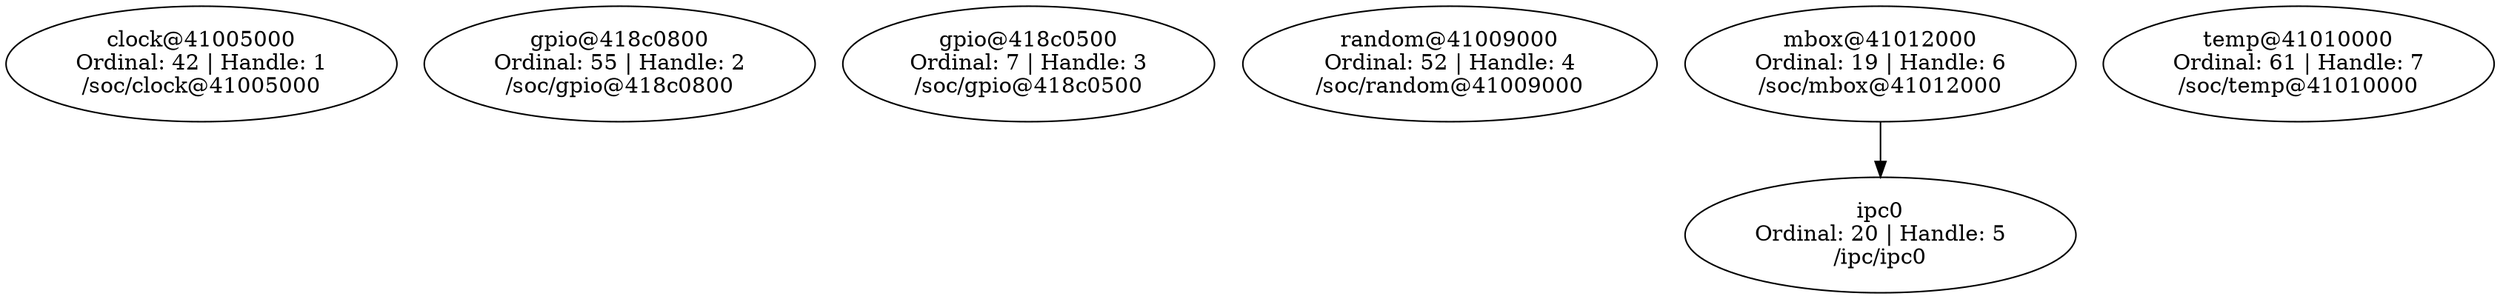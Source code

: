 // /Users/pierre.urtado/thingy53-ws/hsm/samples/20_sensors_server/build/802154_rpmsg/zephyr/zephyr_pre0.elf
digraph "Device dependency graph" {
	42 [label="clock@41005000\nOrdinal: 42 | Handle: 1\n/soc/clock@41005000"]
	55 [label="gpio@418c0800\nOrdinal: 55 | Handle: 2\n/soc/gpio@418c0800"]
	7 [label="gpio@418c0500\nOrdinal: 7 | Handle: 3\n/soc/gpio@418c0500"]
	52 [label="random@41009000\nOrdinal: 52 | Handle: 4\n/soc/random@41009000"]
	20 [label="ipc0\nOrdinal: 20 | Handle: 5\n/ipc/ipc0"]
	19 [label="mbox@41012000\nOrdinal: 19 | Handle: 6\n/soc/mbox@41012000"]
	61 [label="temp@41010000\nOrdinal: 61 | Handle: 7\n/soc/temp@41010000"]
	19 -> 20
}
